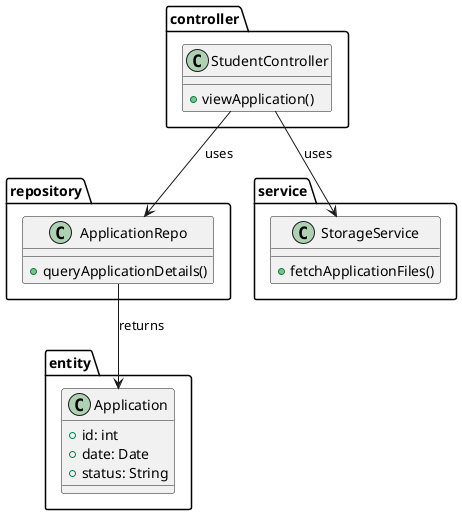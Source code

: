 @startuml
package controller {
    class StudentController {
        +viewApplication()
    }
}

package repository {
    class ApplicationRepo {
        +queryApplicationDetails()
    }
}

package service {
    class StorageService {
        +fetchApplicationFiles()
    }
}

package entity {
    class Application {
        +id: int
        +date: Date
        +status: String
    }
}

StudentController --> ApplicationRepo : uses
ApplicationRepo --> Application : returns
StudentController --> StorageService : uses
@enduml
